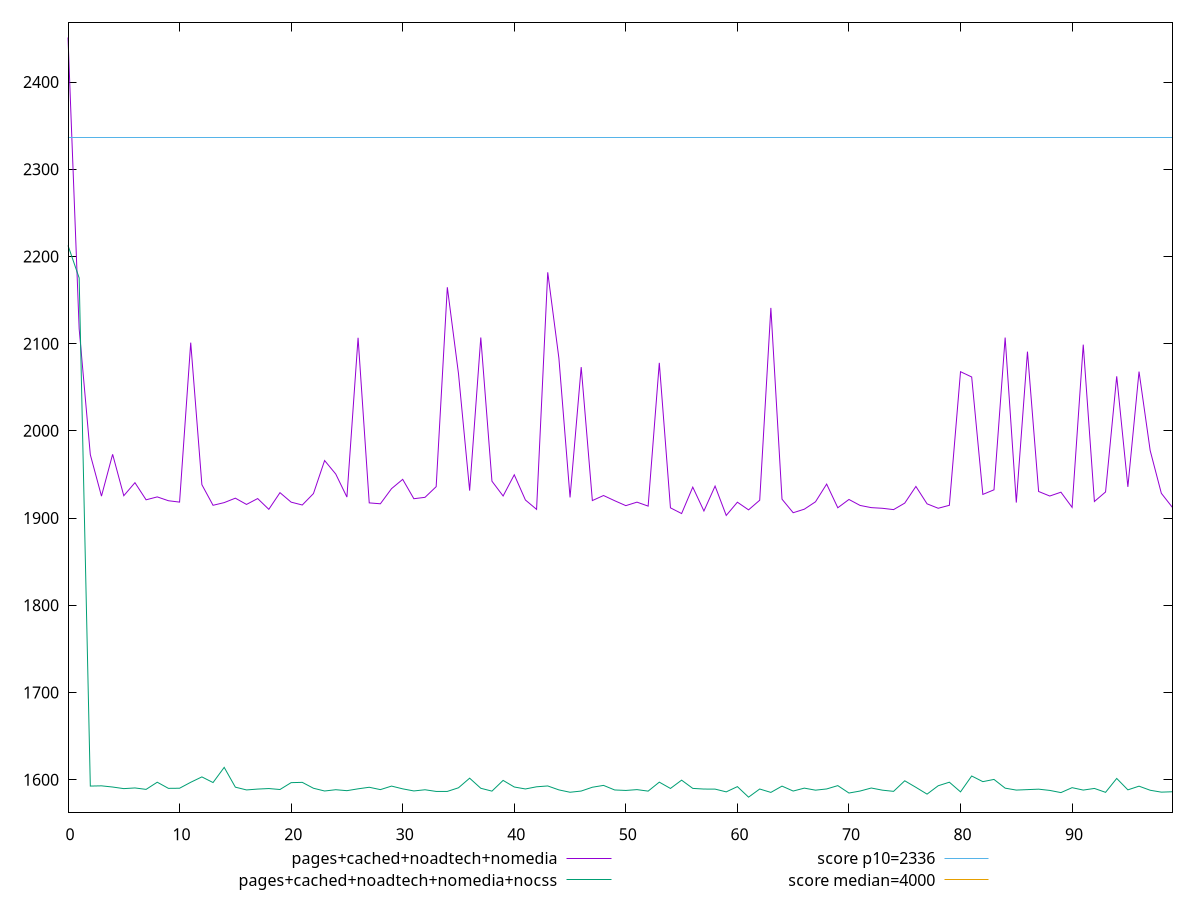 reset

$pagesCachedNoadtechNomedia <<EOF
0 2451.071
1 2117.0975000000003
2 1972.7137000000002
3 1925.1824000000001
4 1973.1419999999998
5 1925.638
6 1940.5839999999994
7 1920.95755
8 1924.2910999999997
9 1919.8947
10 1918.3179999999998
11 2101.2010999999998
12 1938.3049999999998
13 1914.6675500000001
14 1917.7323500000002
15 1922.8334999999997
16 1915.6629000000003
17 1922.3849500000001
18 1910.0515000000005
19 1929.1529999999998
20 1918.2694
21 1915.0019000000002
22 1928.1079999999997
23 1965.9792499999999
24 1950.4764999999998
25 1924.0832999999998
26 2106.7481
27 1917.4298000000003
28 1916.39475
29 1933.7565
30 1944.4044999999996
31 1922.2030000000002
32 1923.7952000000002
33 1936.0195999999996
34 2164.6965
35 2065.634
36 1931.4535
37 2107.0654999999997
38 1942.3048500000004
39 1925.3305
40 1949.6515000000004
41 1920.72795
42 1909.9881000000003
43 2181.8266999999996
44 2083.3934999999997
45 1923.6860000000001
46 2073.1385
47 1920.078
48 1925.8749999999998
49 1919.9074999999998
50 1914.2679500000004
51 1918.2740000000001
52 1913.7306999999996
53 2077.998
54 1911.7565
55 1905.1908499999997
56 1935.4818999999998
57 1908.1375
58 1936.6954500000004
59 1903.0334999999995
60 1918.2078999999999
61 1909.4185000000002
62 1920.4827500000001
63 2141.0334999999995
64 1921.6729999999998
65 1906.14905
66 1910.2040000000002
67 1918.6536500000002
68 1938.9706500000002
69 1911.82965
70 1921.3539999999998
71 1914.4888999999998
72 1911.982
73 1911.2244500000002
74 1909.7115499999995
75 1917.15875
76 1936.2810000000004
77 1916.3457000000003
78 1911.2632000000003
79 1914.6613500000003
80 2067.8395
81 2061.8005000000003
82 1927.1382999999998
83 1932.41525
84 2106.9545
85 1917.8058
86 2090.835
87 1930.4987500000002
88 1925.292
89 1929.6867000000002
90 1912.2972499999998
91 2098.9039999999995
92 1919.0069999999998
93 1929.9615
94 2062.5812
95 1935.797
96 2067.9498000000003
97 1977.4375
98 1928.42105
99 1912.1131500000001
EOF

$pagesCachedNoadtechNomediaNocss <<EOF
0 2212.5979999999995
1 2175.3555
2 1592.7065000000002
3 1592.9816500000002
4 1591.6129999999998
5 1589.7889499999997
6 1590.56
7 1588.91325
8 1597.1352499999998
9 1590.0965
10 1590.2339499999998
11 1597.0555
12 1603.2185
13 1596.75365
14 1614.1449499999999
15 1591.4649999999997
16 1588.2770500000001
17 1589.2665
18 1589.8740000000003
19 1588.7700999999997
20 1596.643
21 1596.9628
22 1590.2193499999998
23 1587.06375
24 1588.531
25 1587.4337
26 1589.5522999999998
27 1591.341
28 1588.6433499999998
29 1592.6868999999997
30 1589.52295
31 1587.1275
32 1588.4815
33 1586.5711999999999
34 1586.5869999999998
35 1590.7514999999999
36 1601.7512
37 1590.1889999999999
38 1586.9122
39 1599.2134999999998
40 1591.64815
41 1589.3954999999999
42 1591.8858500000001
43 1592.8432000000003
44 1588.3276999999998
45 1585.6161499999998
46 1587.0079999999998
47 1591.3754000000001
48 1593.4859999999999
49 1588.2465500000003
50 1587.6942999999997
51 1588.6369999999997
52 1586.926
53 1597.2030000000002
54 1589.9850999999999
55 1599.4893
56 1590.0545000000002
57 1589.289
58 1589.2256000000002
59 1586.0640999999998
60 1592.072
61 1580.0095
62 1589.3409000000001
63 1585.45255
64 1592.6565
65 1587.0113499999995
66 1590.3465
67 1588.0135
68 1589.3999999999996
69 1593.2266
70 1584.732
71 1587.02385
72 1590.4875000000002
73 1588.0097999999998
74 1586.65575
75 1598.773
76 1591.2633999999998
77 1583.4740000000002
78 1593.0789999999997
79 1597.15
80 1586.0576
81 1604.2685999999999
82 1597.7848500000002
83 1600.33795
84 1590.3224999999998
85 1588.1115000000002
86 1588.6399999999999
87 1589.1611500000001
88 1587.73135
89 1585.2314999999999
90 1590.891
91 1588.1135
92 1589.99615
93 1585.5263999999997
94 1601.466
95 1588.377
96 1592.5935
97 1587.9195
98 1585.7503500000003
99 1586.1997000000001
EOF

set key outside below
set xrange [0:99]
set yrange [1562.58827:2468.49223]
set trange [1562.58827:2468.49223]
set terminal svg size 640, 520 enhanced background rgb 'white'
set output "report_00019_2021-02-10T18-14-37.922Z//first-meaningful-paint/comparison/line/3_vs_4.svg"

plot $pagesCachedNoadtechNomedia title "pages+cached+noadtech+nomedia" with line, \
     $pagesCachedNoadtechNomediaNocss title "pages+cached+noadtech+nomedia+nocss" with line, \
     2336 title "score p10=2336", \
     4000 title "score median=4000"

reset
